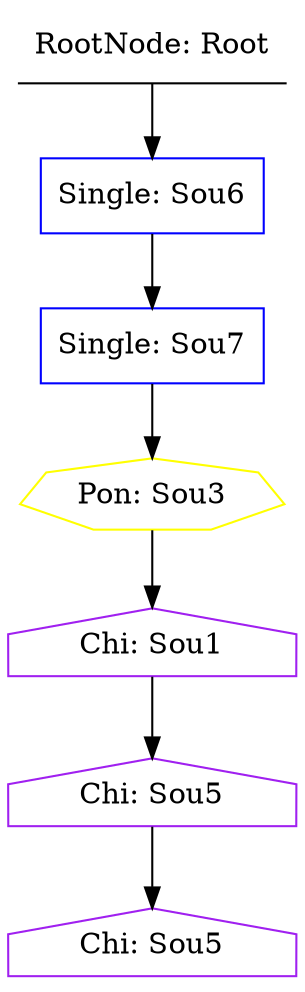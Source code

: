 digraph {
  0 [label="RootNode: Root",shape=underline,color=black];
  1 [label="Single: Sou6",shape=box,color=blue];
  2 [label="Single: Sou7",shape=box,color=blue];
  3 [label="Pon: Sou3",shape=septagon,color=yellow];
  4 [label="Chi: Sou1",shape=house,color=purple];
  5 [label="Chi: Sou5",shape=house,color=purple];
  6 [label="Chi: Sou5",shape=house,color=purple];

  0 -> 1;
  1 -> 2;
  2 -> 3;
  3 -> 4;
  4 -> 5;
  5 -> 6;
}
